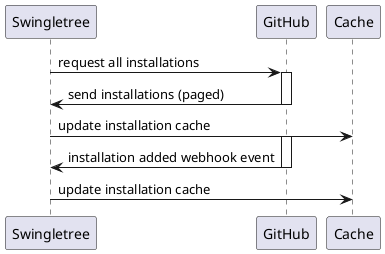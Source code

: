 @startuml Startup actions
  Swingletree -> GitHub : request all installations
  activate GitHub
  GitHub -> Swingletree: send installations (paged)
  deactivate GitHub
  Swingletree -> Cache: update installation cache
  activate GitHub
  GitHub -> Swingletree : installation added webhook event
  deactivate GitHub
  Swingletree -> Cache: update installation cache
@enduml
